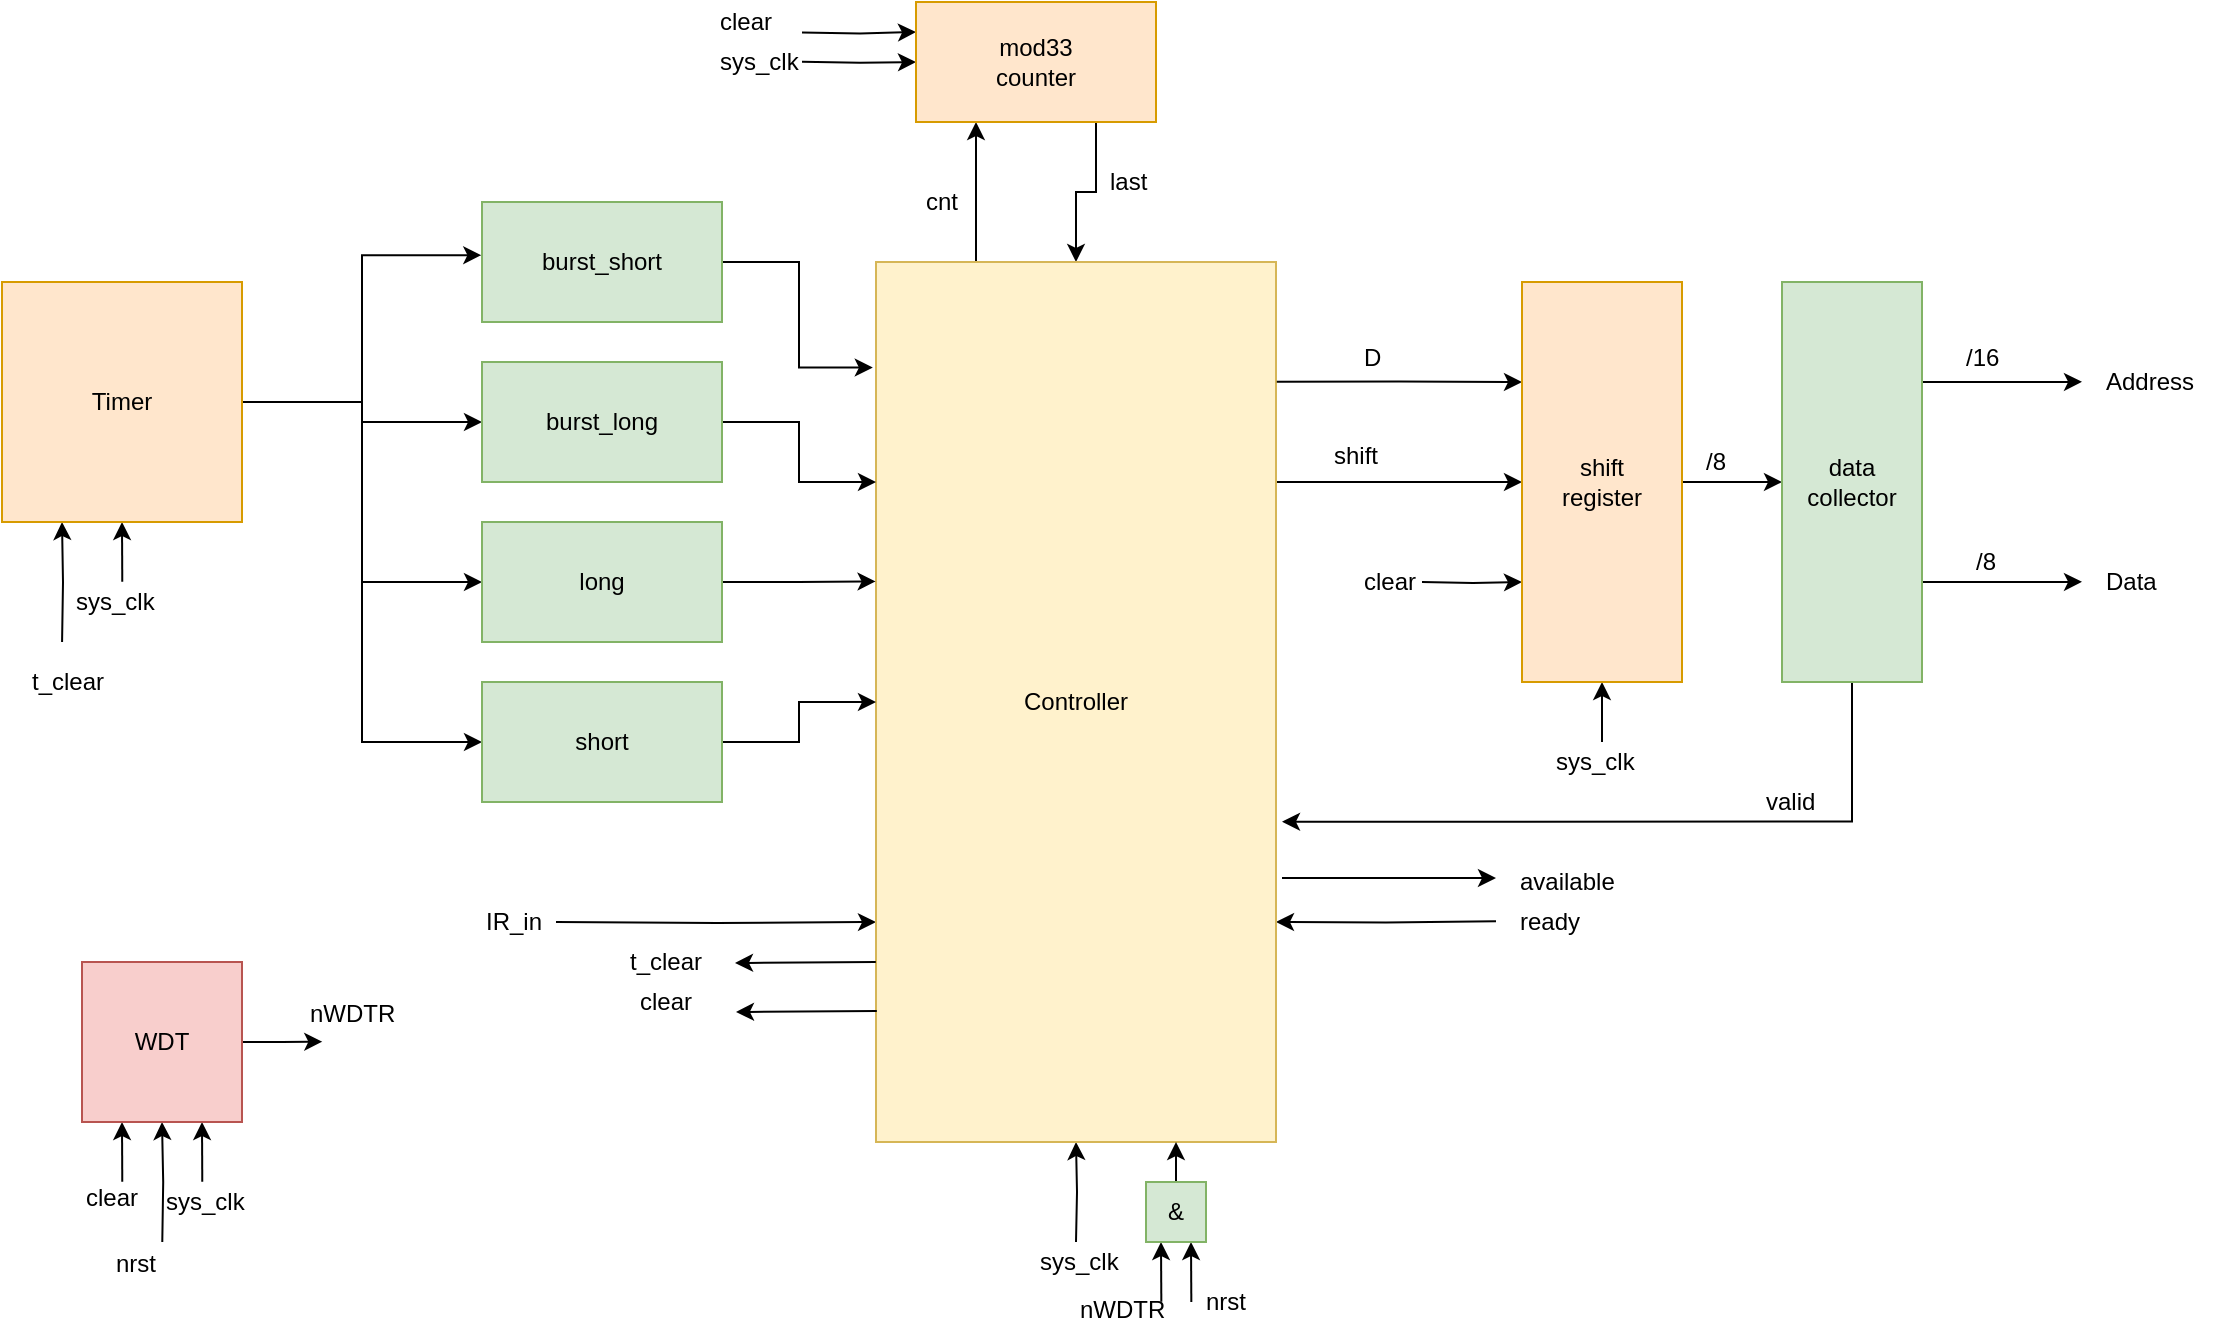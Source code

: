 <mxfile version="11.2.5" type="device" pages="1"><diagram id="AG1ihCa9Uckl9BHegc61" name="Page-1"><mxGraphModel dx="677" dy="392" grid="1" gridSize="10" guides="1" tooltips="1" connect="1" arrows="1" fold="1" page="1" pageScale="1" pageWidth="1169" pageHeight="827" math="0" shadow="0"><root><mxCell id="0"/><mxCell id="1" parent="0"/><mxCell id="g5v0TgUSijm0pYrJx_2L-5" style="edgeStyle=orthogonalEdgeStyle;rounded=0;orthogonalLoop=1;jettySize=auto;html=1;exitX=0.5;exitY=1;exitDx=0;exitDy=0;entryX=0.5;entryY=1;entryDx=0;entryDy=0;" edge="1" parent="1" target="g5v0TgUSijm0pYrJx_2L-1"><mxGeometry relative="1" as="geometry"><mxPoint x="577" y="780" as="sourcePoint"/></mxGeometry></mxCell><mxCell id="g5v0TgUSijm0pYrJx_2L-13" style="edgeStyle=orthogonalEdgeStyle;rounded=0;orthogonalLoop=1;jettySize=auto;html=1;entryX=0;entryY=0.75;entryDx=0;entryDy=0;" edge="1" parent="1" target="g5v0TgUSijm0pYrJx_2L-1"><mxGeometry relative="1" as="geometry"><mxPoint x="317" y="620" as="sourcePoint"/></mxGeometry></mxCell><mxCell id="g5v0TgUSijm0pYrJx_2L-31" style="edgeStyle=orthogonalEdgeStyle;rounded=0;orthogonalLoop=1;jettySize=auto;html=1;exitX=1;exitY=0.75;exitDx=0;exitDy=0;entryX=1;entryY=0.75;entryDx=0;entryDy=0;" edge="1" parent="1" target="g5v0TgUSijm0pYrJx_2L-1"><mxGeometry relative="1" as="geometry"><mxPoint x="787" y="619.667" as="sourcePoint"/></mxGeometry></mxCell><mxCell id="g5v0TgUSijm0pYrJx_2L-43" style="edgeStyle=orthogonalEdgeStyle;rounded=0;orthogonalLoop=1;jettySize=auto;html=1;exitX=1;exitY=0.25;exitDx=0;exitDy=0;entryX=0;entryY=0.5;entryDx=0;entryDy=0;" edge="1" parent="1" source="g5v0TgUSijm0pYrJx_2L-1" target="g5v0TgUSijm0pYrJx_2L-42"><mxGeometry relative="1" as="geometry"/></mxCell><mxCell id="g5v0TgUSijm0pYrJx_2L-73" style="edgeStyle=orthogonalEdgeStyle;rounded=0;orthogonalLoop=1;jettySize=auto;html=1;exitX=0.25;exitY=0;exitDx=0;exitDy=0;entryX=0.25;entryY=1;entryDx=0;entryDy=0;" edge="1" parent="1" source="g5v0TgUSijm0pYrJx_2L-1" target="g5v0TgUSijm0pYrJx_2L-67"><mxGeometry relative="1" as="geometry"/></mxCell><mxCell id="g5v0TgUSijm0pYrJx_2L-75" style="edgeStyle=orthogonalEdgeStyle;rounded=0;orthogonalLoop=1;jettySize=auto;html=1;exitX=0.75;exitY=1;exitDx=0;exitDy=0;entryX=0.5;entryY=0;entryDx=0;entryDy=0;" edge="1" parent="1" source="g5v0TgUSijm0pYrJx_2L-67" target="g5v0TgUSijm0pYrJx_2L-1"><mxGeometry relative="1" as="geometry"/></mxCell><mxCell id="g5v0TgUSijm0pYrJx_2L-1" value="Controller" style="rounded=0;whiteSpace=wrap;html=1;fillColor=#fff2cc;strokeColor=#d6b656;" vertex="1" parent="1"><mxGeometry x="477" y="290" width="200" height="440" as="geometry"/></mxCell><mxCell id="g5v0TgUSijm0pYrJx_2L-6" value="sys_clk" style="text;html=1;resizable=0;points=[];autosize=1;align=left;verticalAlign=top;spacingTop=-4;" vertex="1" parent="1"><mxGeometry x="557" y="780" width="50" height="20" as="geometry"/></mxCell><mxCell id="g5v0TgUSijm0pYrJx_2L-10" style="edgeStyle=orthogonalEdgeStyle;rounded=0;orthogonalLoop=1;jettySize=auto;html=1;exitX=0.25;exitY=1;exitDx=0;exitDy=0;entryX=0.25;entryY=1;entryDx=0;entryDy=0;" edge="1" parent="1" target="g5v0TgUSijm0pYrJx_2L-9"><mxGeometry relative="1" as="geometry"><mxPoint x="70.034" y="480" as="sourcePoint"/></mxGeometry></mxCell><mxCell id="g5v0TgUSijm0pYrJx_2L-48" style="edgeStyle=orthogonalEdgeStyle;rounded=0;orthogonalLoop=1;jettySize=auto;html=1;exitX=0.5;exitY=1;exitDx=0;exitDy=0;entryX=0.5;entryY=1;entryDx=0;entryDy=0;" edge="1" parent="1" target="g5v0TgUSijm0pYrJx_2L-9"><mxGeometry relative="1" as="geometry"><mxPoint x="100.143" y="449.905" as="sourcePoint"/></mxGeometry></mxCell><mxCell id="g5v0TgUSijm0pYrJx_2L-95" style="edgeStyle=orthogonalEdgeStyle;rounded=0;orthogonalLoop=1;jettySize=auto;html=1;exitX=1;exitY=0.5;exitDx=0;exitDy=0;entryX=-0.003;entryY=0.443;entryDx=0;entryDy=0;entryPerimeter=0;" edge="1" parent="1" source="g5v0TgUSijm0pYrJx_2L-9" target="g5v0TgUSijm0pYrJx_2L-16"><mxGeometry relative="1" as="geometry"/></mxCell><mxCell id="g5v0TgUSijm0pYrJx_2L-96" style="edgeStyle=orthogonalEdgeStyle;rounded=0;orthogonalLoop=1;jettySize=auto;html=1;exitX=1;exitY=0.5;exitDx=0;exitDy=0;entryX=0;entryY=0.5;entryDx=0;entryDy=0;" edge="1" parent="1" source="g5v0TgUSijm0pYrJx_2L-9" target="g5v0TgUSijm0pYrJx_2L-17"><mxGeometry relative="1" as="geometry"/></mxCell><mxCell id="g5v0TgUSijm0pYrJx_2L-97" style="edgeStyle=orthogonalEdgeStyle;rounded=0;orthogonalLoop=1;jettySize=auto;html=1;exitX=1;exitY=0.5;exitDx=0;exitDy=0;entryX=0;entryY=0.5;entryDx=0;entryDy=0;" edge="1" parent="1" source="g5v0TgUSijm0pYrJx_2L-9" target="g5v0TgUSijm0pYrJx_2L-18"><mxGeometry relative="1" as="geometry"/></mxCell><mxCell id="g5v0TgUSijm0pYrJx_2L-98" style="edgeStyle=orthogonalEdgeStyle;rounded=0;orthogonalLoop=1;jettySize=auto;html=1;exitX=1;exitY=0.5;exitDx=0;exitDy=0;entryX=0;entryY=0.5;entryDx=0;entryDy=0;" edge="1" parent="1" source="g5v0TgUSijm0pYrJx_2L-9" target="g5v0TgUSijm0pYrJx_2L-19"><mxGeometry relative="1" as="geometry"/></mxCell><mxCell id="g5v0TgUSijm0pYrJx_2L-9" value="Timer" style="rounded=0;whiteSpace=wrap;html=1;fillColor=#ffe6cc;strokeColor=#d79b00;" vertex="1" parent="1"><mxGeometry x="40" y="300" width="120" height="120" as="geometry"/></mxCell><mxCell id="g5v0TgUSijm0pYrJx_2L-12" value="t_clear" style="text;html=1;resizable=0;points=[];autosize=1;align=left;verticalAlign=top;spacingTop=-4;" vertex="1" parent="1"><mxGeometry x="53" y="490" width="50" height="20" as="geometry"/></mxCell><mxCell id="g5v0TgUSijm0pYrJx_2L-14" value="IR_in" style="text;html=1;resizable=0;points=[];autosize=1;align=left;verticalAlign=top;spacingTop=-4;" vertex="1" parent="1"><mxGeometry x="280" y="610" width="40" height="20" as="geometry"/></mxCell><mxCell id="g5v0TgUSijm0pYrJx_2L-24" style="edgeStyle=orthogonalEdgeStyle;rounded=0;orthogonalLoop=1;jettySize=auto;html=1;exitX=1;exitY=0.5;exitDx=0;exitDy=0;entryX=-0.008;entryY=0.12;entryDx=0;entryDy=0;entryPerimeter=0;" edge="1" parent="1" source="g5v0TgUSijm0pYrJx_2L-16" target="g5v0TgUSijm0pYrJx_2L-1"><mxGeometry relative="1" as="geometry"/></mxCell><mxCell id="g5v0TgUSijm0pYrJx_2L-16" value="burst_short" style="rounded=0;whiteSpace=wrap;html=1;fillColor=#d5e8d4;strokeColor=#82b366;" vertex="1" parent="1"><mxGeometry x="280" y="260" width="120" height="60" as="geometry"/></mxCell><mxCell id="g5v0TgUSijm0pYrJx_2L-25" style="edgeStyle=orthogonalEdgeStyle;rounded=0;orthogonalLoop=1;jettySize=auto;html=1;exitX=1;exitY=0.5;exitDx=0;exitDy=0;entryX=0;entryY=0.25;entryDx=0;entryDy=0;" edge="1" parent="1" source="g5v0TgUSijm0pYrJx_2L-17" target="g5v0TgUSijm0pYrJx_2L-1"><mxGeometry relative="1" as="geometry"/></mxCell><mxCell id="g5v0TgUSijm0pYrJx_2L-17" value="burst_long" style="rounded=0;whiteSpace=wrap;html=1;fillColor=#d5e8d4;strokeColor=#82b366;" vertex="1" parent="1"><mxGeometry x="280" y="340" width="120" height="60" as="geometry"/></mxCell><mxCell id="g5v0TgUSijm0pYrJx_2L-26" style="edgeStyle=orthogonalEdgeStyle;rounded=0;orthogonalLoop=1;jettySize=auto;html=1;exitX=1;exitY=0.5;exitDx=0;exitDy=0;entryX=-0.001;entryY=0.363;entryDx=0;entryDy=0;entryPerimeter=0;" edge="1" parent="1" source="g5v0TgUSijm0pYrJx_2L-18" target="g5v0TgUSijm0pYrJx_2L-1"><mxGeometry relative="1" as="geometry"/></mxCell><mxCell id="g5v0TgUSijm0pYrJx_2L-18" value="long" style="rounded=0;whiteSpace=wrap;html=1;fillColor=#d5e8d4;strokeColor=#82b366;" vertex="1" parent="1"><mxGeometry x="280" y="420" width="120" height="60" as="geometry"/></mxCell><mxCell id="g5v0TgUSijm0pYrJx_2L-27" style="edgeStyle=orthogonalEdgeStyle;rounded=0;orthogonalLoop=1;jettySize=auto;html=1;exitX=1;exitY=0.5;exitDx=0;exitDy=0;entryX=0;entryY=0.5;entryDx=0;entryDy=0;" edge="1" parent="1" source="g5v0TgUSijm0pYrJx_2L-19" target="g5v0TgUSijm0pYrJx_2L-1"><mxGeometry relative="1" as="geometry"/></mxCell><mxCell id="g5v0TgUSijm0pYrJx_2L-19" value="short" style="rounded=0;whiteSpace=wrap;html=1;fillColor=#d5e8d4;strokeColor=#82b366;" vertex="1" parent="1"><mxGeometry x="280" y="500" width="120" height="60" as="geometry"/></mxCell><mxCell id="g5v0TgUSijm0pYrJx_2L-32" value="available" style="text;html=1;resizable=0;points=[];autosize=1;align=left;verticalAlign=top;spacingTop=-4;" vertex="1" parent="1"><mxGeometry x="797" y="590" width="60" height="20" as="geometry"/></mxCell><mxCell id="g5v0TgUSijm0pYrJx_2L-33" value="ready" style="text;html=1;resizable=0;points=[];autosize=1;align=left;verticalAlign=top;spacingTop=-4;" vertex="1" parent="1"><mxGeometry x="797" y="610" width="50" height="20" as="geometry"/></mxCell><mxCell id="g5v0TgUSijm0pYrJx_2L-36" value="" style="endArrow=classic;html=1;entryX=0.002;entryY=0.851;entryDx=0;entryDy=0;entryPerimeter=0;exitX=0.002;exitY=0.851;exitDx=0;exitDy=0;exitPerimeter=0;" edge="1" parent="1" source="g5v0TgUSijm0pYrJx_2L-1"><mxGeometry width="50" height="50" relative="1" as="geometry"><mxPoint x="407" y="660" as="sourcePoint"/><mxPoint x="407" y="665" as="targetPoint"/></mxGeometry></mxCell><mxCell id="g5v0TgUSijm0pYrJx_2L-38" value="clear" style="text;html=1;resizable=0;points=[];autosize=1;align=left;verticalAlign=top;spacingTop=-4;" vertex="1" parent="1"><mxGeometry x="357" y="650" width="40" height="20" as="geometry"/></mxCell><mxCell id="g5v0TgUSijm0pYrJx_2L-41" value="" style="endArrow=classic;html=1;exitX=1.015;exitY=0.7;exitDx=0;exitDy=0;exitPerimeter=0;" edge="1" parent="1" source="g5v0TgUSijm0pYrJx_2L-1"><mxGeometry width="50" height="50" relative="1" as="geometry"><mxPoint x="737" y="600" as="sourcePoint"/><mxPoint x="787" y="598" as="targetPoint"/></mxGeometry></mxCell><mxCell id="g5v0TgUSijm0pYrJx_2L-44" style="edgeStyle=orthogonalEdgeStyle;rounded=0;orthogonalLoop=1;jettySize=auto;html=1;exitX=1.002;exitY=0.136;exitDx=0;exitDy=0;entryX=0;entryY=0.25;entryDx=0;entryDy=0;exitPerimeter=0;" edge="1" parent="1" source="g5v0TgUSijm0pYrJx_2L-1" target="g5v0TgUSijm0pYrJx_2L-42"><mxGeometry relative="1" as="geometry"/></mxCell><mxCell id="g5v0TgUSijm0pYrJx_2L-46" style="edgeStyle=orthogonalEdgeStyle;rounded=0;orthogonalLoop=1;jettySize=auto;html=1;exitX=0;exitY=0.75;exitDx=0;exitDy=0;entryX=0;entryY=0.75;entryDx=0;entryDy=0;" edge="1" parent="1" target="g5v0TgUSijm0pYrJx_2L-42"><mxGeometry relative="1" as="geometry"><mxPoint x="750" y="450" as="sourcePoint"/></mxGeometry></mxCell><mxCell id="g5v0TgUSijm0pYrJx_2L-52" style="edgeStyle=orthogonalEdgeStyle;rounded=0;orthogonalLoop=1;jettySize=auto;html=1;exitX=0.5;exitY=1;exitDx=0;exitDy=0;entryX=0.5;entryY=1;entryDx=0;entryDy=0;" edge="1" parent="1" target="g5v0TgUSijm0pYrJx_2L-42"><mxGeometry relative="1" as="geometry"><mxPoint x="840" y="530" as="sourcePoint"/></mxGeometry></mxCell><mxCell id="g5v0TgUSijm0pYrJx_2L-55" style="edgeStyle=orthogonalEdgeStyle;rounded=0;orthogonalLoop=1;jettySize=auto;html=1;exitX=1;exitY=0.5;exitDx=0;exitDy=0;entryX=0;entryY=0.5;entryDx=0;entryDy=0;" edge="1" parent="1" source="g5v0TgUSijm0pYrJx_2L-42" target="g5v0TgUSijm0pYrJx_2L-54"><mxGeometry relative="1" as="geometry"/></mxCell><mxCell id="g5v0TgUSijm0pYrJx_2L-42" value="shift&lt;br&gt;register" style="rounded=0;whiteSpace=wrap;html=1;fillColor=#ffe6cc;strokeColor=#d79b00;" vertex="1" parent="1"><mxGeometry x="800" y="300" width="80" height="200" as="geometry"/></mxCell><mxCell id="g5v0TgUSijm0pYrJx_2L-47" value="clear" style="text;html=1;resizable=0;points=[];autosize=1;align=left;verticalAlign=top;spacingTop=-4;" vertex="1" parent="1"><mxGeometry x="718.5" y="440" width="40" height="20" as="geometry"/></mxCell><mxCell id="g5v0TgUSijm0pYrJx_2L-49" value="sys_clk" style="text;html=1;resizable=0;points=[];autosize=1;align=left;verticalAlign=top;spacingTop=-4;" vertex="1" parent="1"><mxGeometry x="75" y="450" width="50" height="20" as="geometry"/></mxCell><mxCell id="g5v0TgUSijm0pYrJx_2L-53" value="sys_clk" style="text;html=1;resizable=0;points=[];autosize=1;align=left;verticalAlign=top;spacingTop=-4;" vertex="1" parent="1"><mxGeometry x="815" y="530" width="50" height="20" as="geometry"/></mxCell><mxCell id="g5v0TgUSijm0pYrJx_2L-56" style="edgeStyle=orthogonalEdgeStyle;rounded=0;orthogonalLoop=1;jettySize=auto;html=1;exitX=1;exitY=0.25;exitDx=0;exitDy=0;" edge="1" parent="1" source="g5v0TgUSijm0pYrJx_2L-54"><mxGeometry relative="1" as="geometry"><mxPoint x="1080" y="349.931" as="targetPoint"/></mxGeometry></mxCell><mxCell id="g5v0TgUSijm0pYrJx_2L-57" style="edgeStyle=orthogonalEdgeStyle;rounded=0;orthogonalLoop=1;jettySize=auto;html=1;exitX=1;exitY=0.75;exitDx=0;exitDy=0;" edge="1" parent="1" source="g5v0TgUSijm0pYrJx_2L-54"><mxGeometry relative="1" as="geometry"><mxPoint x="1080" y="449.931" as="targetPoint"/></mxGeometry></mxCell><mxCell id="g5v0TgUSijm0pYrJx_2L-59" style="edgeStyle=orthogonalEdgeStyle;rounded=0;orthogonalLoop=1;jettySize=auto;html=1;exitX=0.5;exitY=1;exitDx=0;exitDy=0;entryX=1.015;entryY=0.636;entryDx=0;entryDy=0;entryPerimeter=0;" edge="1" parent="1" source="g5v0TgUSijm0pYrJx_2L-54" target="g5v0TgUSijm0pYrJx_2L-1"><mxGeometry relative="1" as="geometry"/></mxCell><mxCell id="g5v0TgUSijm0pYrJx_2L-54" value="data&lt;br&gt;collector" style="rounded=0;whiteSpace=wrap;html=1;fillColor=#d5e8d4;strokeColor=#82b366;" vertex="1" parent="1"><mxGeometry x="930" y="300" width="70" height="200" as="geometry"/></mxCell><mxCell id="g5v0TgUSijm0pYrJx_2L-58" value="/16" style="text;html=1;resizable=0;points=[];autosize=1;align=left;verticalAlign=top;spacingTop=-4;" vertex="1" parent="1"><mxGeometry x="1020" y="328" width="30" height="20" as="geometry"/></mxCell><mxCell id="g5v0TgUSijm0pYrJx_2L-60" value="valid" style="text;html=1;resizable=0;points=[];autosize=1;align=left;verticalAlign=top;spacingTop=-4;" vertex="1" parent="1"><mxGeometry x="920" y="550" width="40" height="20" as="geometry"/></mxCell><mxCell id="g5v0TgUSijm0pYrJx_2L-61" value="Address" style="text;html=1;resizable=0;points=[];autosize=1;align=left;verticalAlign=top;spacingTop=-4;" vertex="1" parent="1"><mxGeometry x="1090" y="340" width="60" height="20" as="geometry"/></mxCell><mxCell id="g5v0TgUSijm0pYrJx_2L-62" value="Data" style="text;html=1;resizable=0;points=[];autosize=1;align=left;verticalAlign=top;spacingTop=-4;" vertex="1" parent="1"><mxGeometry x="1090" y="440" width="40" height="20" as="geometry"/></mxCell><mxCell id="g5v0TgUSijm0pYrJx_2L-63" value="/8" style="text;html=1;resizable=0;points=[];autosize=1;align=left;verticalAlign=top;spacingTop=-4;" vertex="1" parent="1"><mxGeometry x="1025" y="430" width="30" height="20" as="geometry"/></mxCell><mxCell id="g5v0TgUSijm0pYrJx_2L-64" value="/8" style="text;html=1;resizable=0;points=[];autosize=1;align=left;verticalAlign=top;spacingTop=-4;" vertex="1" parent="1"><mxGeometry x="890" y="380" width="30" height="20" as="geometry"/></mxCell><mxCell id="g5v0TgUSijm0pYrJx_2L-65" value="D" style="text;html=1;resizable=0;points=[];autosize=1;align=left;verticalAlign=top;spacingTop=-4;" vertex="1" parent="1"><mxGeometry x="718.5" y="328" width="20" height="20" as="geometry"/></mxCell><mxCell id="g5v0TgUSijm0pYrJx_2L-66" value="shift" style="text;html=1;resizable=0;points=[];autosize=1;align=left;verticalAlign=top;spacingTop=-4;" vertex="1" parent="1"><mxGeometry x="703.5" y="377" width="40" height="20" as="geometry"/></mxCell><mxCell id="g5v0TgUSijm0pYrJx_2L-69" style="edgeStyle=orthogonalEdgeStyle;rounded=0;orthogonalLoop=1;jettySize=auto;html=1;exitX=0;exitY=0.5;exitDx=0;exitDy=0;entryX=0;entryY=0.5;entryDx=0;entryDy=0;" edge="1" parent="1" target="g5v0TgUSijm0pYrJx_2L-67"><mxGeometry relative="1" as="geometry"><mxPoint x="440" y="189.905" as="sourcePoint"/></mxGeometry></mxCell><mxCell id="g5v0TgUSijm0pYrJx_2L-72" style="edgeStyle=orthogonalEdgeStyle;rounded=0;orthogonalLoop=1;jettySize=auto;html=1;exitX=0;exitY=0.25;exitDx=0;exitDy=0;entryX=0;entryY=0.25;entryDx=0;entryDy=0;" edge="1" parent="1" target="g5v0TgUSijm0pYrJx_2L-67"><mxGeometry relative="1" as="geometry"><mxPoint x="440" y="175.2" as="sourcePoint"/></mxGeometry></mxCell><mxCell id="g5v0TgUSijm0pYrJx_2L-67" value="mod33&lt;br&gt;counter" style="rounded=0;whiteSpace=wrap;html=1;fillColor=#ffe6cc;strokeColor=#d79b00;" vertex="1" parent="1"><mxGeometry x="497" y="160" width="120" height="60" as="geometry"/></mxCell><mxCell id="g5v0TgUSijm0pYrJx_2L-70" value="sys_clk" style="text;html=1;resizable=0;points=[];autosize=1;align=left;verticalAlign=top;spacingTop=-4;" vertex="1" parent="1"><mxGeometry x="397" y="180" width="50" height="20" as="geometry"/></mxCell><mxCell id="g5v0TgUSijm0pYrJx_2L-71" value="clear" style="text;html=1;resizable=0;points=[];autosize=1;align=left;verticalAlign=top;spacingTop=-4;" vertex="1" parent="1"><mxGeometry x="397" y="160" width="40" height="20" as="geometry"/></mxCell><mxCell id="g5v0TgUSijm0pYrJx_2L-74" value="cnt" style="text;html=1;resizable=0;points=[];autosize=1;align=left;verticalAlign=top;spacingTop=-4;" vertex="1" parent="1"><mxGeometry x="500" y="250" width="30" height="20" as="geometry"/></mxCell><mxCell id="g5v0TgUSijm0pYrJx_2L-76" value="last" style="text;html=1;resizable=0;points=[];autosize=1;align=left;verticalAlign=top;spacingTop=-4;" vertex="1" parent="1"><mxGeometry x="592" y="240" width="30" height="20" as="geometry"/></mxCell><mxCell id="g5v0TgUSijm0pYrJx_2L-77" value="" style="endArrow=classic;html=1;entryX=0.002;entryY=0.851;entryDx=0;entryDy=0;entryPerimeter=0;exitX=0.002;exitY=0.851;exitDx=0;exitDy=0;exitPerimeter=0;" edge="1" parent="1"><mxGeometry width="50" height="50" relative="1" as="geometry"><mxPoint x="476.9" y="639.94" as="sourcePoint"/><mxPoint x="406.5" y="640.5" as="targetPoint"/></mxGeometry></mxCell><mxCell id="g5v0TgUSijm0pYrJx_2L-78" value="t_clear" style="text;html=1;resizable=0;points=[];autosize=1;align=left;verticalAlign=top;spacingTop=-4;" vertex="1" parent="1"><mxGeometry x="352" y="630" width="50" height="20" as="geometry"/></mxCell><mxCell id="g5v0TgUSijm0pYrJx_2L-80" style="edgeStyle=orthogonalEdgeStyle;rounded=0;orthogonalLoop=1;jettySize=auto;html=1;exitX=1;exitY=0.5;exitDx=0;exitDy=0;" edge="1" parent="1" source="g5v0TgUSijm0pYrJx_2L-79"><mxGeometry relative="1" as="geometry"><mxPoint x="200.143" y="679.857" as="targetPoint"/></mxGeometry></mxCell><mxCell id="g5v0TgUSijm0pYrJx_2L-88" style="edgeStyle=orthogonalEdgeStyle;rounded=0;orthogonalLoop=1;jettySize=auto;html=1;exitX=0.25;exitY=1;exitDx=0;exitDy=0;entryX=0.25;entryY=1;entryDx=0;entryDy=0;" edge="1" parent="1" target="g5v0TgUSijm0pYrJx_2L-79"><mxGeometry relative="1" as="geometry"><mxPoint x="100.143" y="749.905" as="sourcePoint"/></mxGeometry></mxCell><mxCell id="g5v0TgUSijm0pYrJx_2L-90" style="edgeStyle=orthogonalEdgeStyle;rounded=0;orthogonalLoop=1;jettySize=auto;html=1;exitX=0.75;exitY=1;exitDx=0;exitDy=0;entryX=0.75;entryY=1;entryDx=0;entryDy=0;" edge="1" parent="1" target="g5v0TgUSijm0pYrJx_2L-79"><mxGeometry relative="1" as="geometry"><mxPoint x="140.143" y="749.905" as="sourcePoint"/></mxGeometry></mxCell><mxCell id="g5v0TgUSijm0pYrJx_2L-92" style="edgeStyle=orthogonalEdgeStyle;rounded=0;orthogonalLoop=1;jettySize=auto;html=1;exitX=0.5;exitY=1;exitDx=0;exitDy=0;entryX=0.5;entryY=1;entryDx=0;entryDy=0;" edge="1" parent="1" target="g5v0TgUSijm0pYrJx_2L-79"><mxGeometry relative="1" as="geometry"><mxPoint x="120.143" y="780" as="sourcePoint"/></mxGeometry></mxCell><mxCell id="g5v0TgUSijm0pYrJx_2L-79" value="WDT" style="whiteSpace=wrap;html=1;aspect=fixed;fillColor=#f8cecc;strokeColor=#b85450;" vertex="1" parent="1"><mxGeometry x="80" y="640" width="80" height="80" as="geometry"/></mxCell><mxCell id="g5v0TgUSijm0pYrJx_2L-82" style="edgeStyle=orthogonalEdgeStyle;rounded=0;orthogonalLoop=1;jettySize=auto;html=1;exitX=0.5;exitY=0;exitDx=0;exitDy=0;entryX=0.75;entryY=1;entryDx=0;entryDy=0;" edge="1" parent="1" source="g5v0TgUSijm0pYrJx_2L-81" target="g5v0TgUSijm0pYrJx_2L-1"><mxGeometry relative="1" as="geometry"/></mxCell><mxCell id="g5v0TgUSijm0pYrJx_2L-83" style="edgeStyle=orthogonalEdgeStyle;rounded=0;orthogonalLoop=1;jettySize=auto;html=1;exitX=0.75;exitY=1;exitDx=0;exitDy=0;entryX=0.75;entryY=1;entryDx=0;entryDy=0;" edge="1" parent="1" target="g5v0TgUSijm0pYrJx_2L-81"><mxGeometry relative="1" as="geometry"><mxPoint x="634.667" y="810" as="sourcePoint"/></mxGeometry></mxCell><mxCell id="g5v0TgUSijm0pYrJx_2L-85" style="edgeStyle=orthogonalEdgeStyle;rounded=0;orthogonalLoop=1;jettySize=auto;html=1;exitX=0.25;exitY=1;exitDx=0;exitDy=0;entryX=0.25;entryY=1;entryDx=0;entryDy=0;" edge="1" parent="1" target="g5v0TgUSijm0pYrJx_2L-81"><mxGeometry relative="1" as="geometry"><mxPoint x="619.667" y="809.905" as="sourcePoint"/></mxGeometry></mxCell><mxCell id="g5v0TgUSijm0pYrJx_2L-81" value="&amp;amp;" style="whiteSpace=wrap;html=1;aspect=fixed;fillColor=#d5e8d4;strokeColor=#82b366;" vertex="1" parent="1"><mxGeometry x="612" y="750" width="30" height="30" as="geometry"/></mxCell><mxCell id="g5v0TgUSijm0pYrJx_2L-84" value="nrst" style="text;html=1;resizable=0;points=[];autosize=1;align=left;verticalAlign=top;spacingTop=-4;" vertex="1" parent="1"><mxGeometry x="640" y="800" width="40" height="20" as="geometry"/></mxCell><mxCell id="g5v0TgUSijm0pYrJx_2L-86" value="nWDTR" style="text;html=1;resizable=0;points=[];autosize=1;align=left;verticalAlign=top;spacingTop=-4;" vertex="1" parent="1"><mxGeometry x="577" y="804" width="60" height="20" as="geometry"/></mxCell><mxCell id="g5v0TgUSijm0pYrJx_2L-87" value="nWDTR" style="text;html=1;resizable=0;points=[];autosize=1;align=left;verticalAlign=top;spacingTop=-4;" vertex="1" parent="1"><mxGeometry x="192" y="656" width="60" height="20" as="geometry"/></mxCell><mxCell id="g5v0TgUSijm0pYrJx_2L-89" value="clear" style="text;html=1;resizable=0;points=[];autosize=1;align=left;verticalAlign=top;spacingTop=-4;" vertex="1" parent="1"><mxGeometry x="80" y="748" width="40" height="20" as="geometry"/></mxCell><mxCell id="g5v0TgUSijm0pYrJx_2L-91" value="sys_clk" style="text;html=1;resizable=0;points=[];autosize=1;align=left;verticalAlign=top;spacingTop=-4;" vertex="1" parent="1"><mxGeometry x="120" y="750" width="50" height="20" as="geometry"/></mxCell><mxCell id="g5v0TgUSijm0pYrJx_2L-93" value="nrst" style="text;html=1;resizable=0;points=[];autosize=1;align=left;verticalAlign=top;spacingTop=-4;" vertex="1" parent="1"><mxGeometry x="95" y="781" width="40" height="20" as="geometry"/></mxCell></root></mxGraphModel></diagram></mxfile>